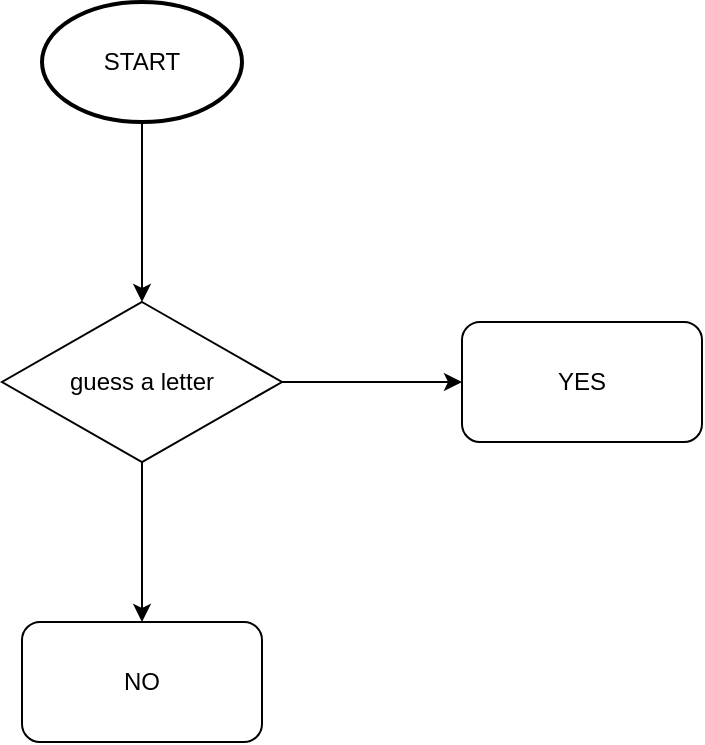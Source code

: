 <mxfile version="20.8.4" type="github">
  <diagram id="9PaQuQQo9Y3UkfievkwF" name="Page-1">
    <mxGraphModel dx="1044" dy="808" grid="1" gridSize="10" guides="1" tooltips="1" connect="1" arrows="1" fold="1" page="1" pageScale="1" pageWidth="850" pageHeight="1100" math="0" shadow="0">
      <root>
        <mxCell id="0" />
        <mxCell id="1" parent="0" />
        <mxCell id="72xcLENj7SliTXWUpEw3-1" value="guess a letter" style="rhombus;whiteSpace=wrap;html=1;" parent="1" vertex="1">
          <mxGeometry x="210" y="200" width="140" height="80" as="geometry" />
        </mxCell>
        <mxCell id="72xcLENj7SliTXWUpEw3-3" value="" style="endArrow=classic;html=1;rounded=0;exitX=0.5;exitY=1;exitDx=0;exitDy=0;entryX=0.5;entryY=0;entryDx=0;entryDy=0;" parent="1" target="72xcLENj7SliTXWUpEw3-1" edge="1">
          <mxGeometry width="50" height="50" relative="1" as="geometry">
            <mxPoint x="280" y="110" as="sourcePoint" />
            <mxPoint x="450" y="390" as="targetPoint" />
          </mxGeometry>
        </mxCell>
        <mxCell id="tzAIPgfBMwAD9k6ejM8A-2" value="START" style="strokeWidth=2;html=1;shape=mxgraph.flowchart.start_1;whiteSpace=wrap;" vertex="1" parent="1">
          <mxGeometry x="230" y="50" width="100" height="60" as="geometry" />
        </mxCell>
        <mxCell id="tzAIPgfBMwAD9k6ejM8A-3" value="YES" style="rounded=1;whiteSpace=wrap;html=1;" vertex="1" parent="1">
          <mxGeometry x="440" y="210" width="120" height="60" as="geometry" />
        </mxCell>
        <mxCell id="tzAIPgfBMwAD9k6ejM8A-4" value="NO" style="rounded=1;whiteSpace=wrap;html=1;" vertex="1" parent="1">
          <mxGeometry x="220" y="360" width="120" height="60" as="geometry" />
        </mxCell>
        <mxCell id="tzAIPgfBMwAD9k6ejM8A-5" value="" style="endArrow=classic;html=1;rounded=0;entryX=0;entryY=0.5;entryDx=0;entryDy=0;exitX=1;exitY=0.5;exitDx=0;exitDy=0;" edge="1" parent="1" source="72xcLENj7SliTXWUpEw3-1" target="tzAIPgfBMwAD9k6ejM8A-3">
          <mxGeometry width="50" height="50" relative="1" as="geometry">
            <mxPoint x="400" y="440" as="sourcePoint" />
            <mxPoint x="450" y="390" as="targetPoint" />
          </mxGeometry>
        </mxCell>
        <mxCell id="tzAIPgfBMwAD9k6ejM8A-6" value="" style="endArrow=classic;html=1;rounded=0;exitX=0.5;exitY=1;exitDx=0;exitDy=0;entryX=0.5;entryY=0;entryDx=0;entryDy=0;" edge="1" parent="1" source="72xcLENj7SliTXWUpEw3-1" target="tzAIPgfBMwAD9k6ejM8A-4">
          <mxGeometry width="50" height="50" relative="1" as="geometry">
            <mxPoint x="400" y="440" as="sourcePoint" />
            <mxPoint x="450" y="390" as="targetPoint" />
          </mxGeometry>
        </mxCell>
      </root>
    </mxGraphModel>
  </diagram>
</mxfile>
